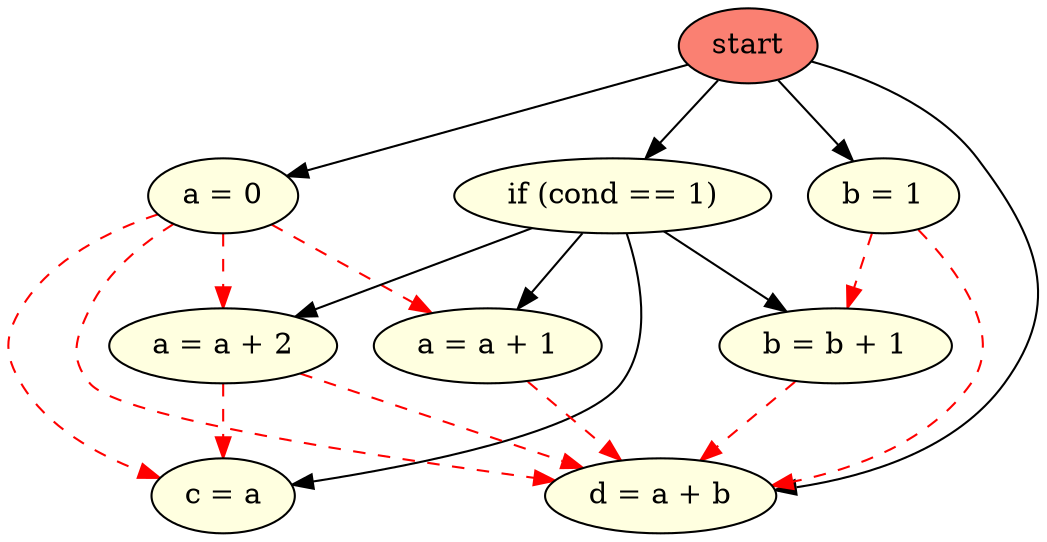 digraph {
  outputorder=edgesfirst;
  1[shape=ellipse, fillcolor=salmon, style=filled, label="start"];
  3[shape=ellipse, fillcolor=lightyellow, style=filled, label="a = 0"];
  4[shape=ellipse, fillcolor=lightyellow, style=filled, label="b = 1"];
  5[shape=ellipse, fillcolor=lightyellow, style=filled, label="if (cond == 1)"];
  11[shape=ellipse, fillcolor=lightyellow, style=filled, label="d = a + b"];
  6[shape=ellipse, fillcolor=lightyellow, style=filled, label="a = a + 2"];
  7[shape=ellipse, fillcolor=lightyellow, style=filled, label="c = a"];
  8[shape=ellipse, fillcolor=lightyellow, style=filled, label="a = a + 1"];
  9[shape=ellipse, fillcolor=lightyellow, style=filled, label="b = b + 1"];
  1 -> 11[style = ""];
  1 -> 3[style = ""];
  1 -> 4[style = ""];
  1 -> 5[style = ""];
  5 -> 6[style = ""];
  5 -> 7[style = ""];
  5 -> 8[style = ""];
  5 -> 9[style = ""];
  3 -> 6 [style = dashed, color = red];
  3 -> 7 [style = dashed, color = red];
  3 -> 8 [style = dashed, color = red];
  3 -> 11 [style = dashed, color = red];
  4 -> 9 [style = dashed, color = red];
  4 -> 11 [style = dashed, color = red];
  6 -> 7 [style = dashed, color = red];
  6 -> 11 [style = dashed, color = red];
  8 -> 11 [style = dashed, color = red];
  9 -> 11 [style = dashed, color = red];
}
